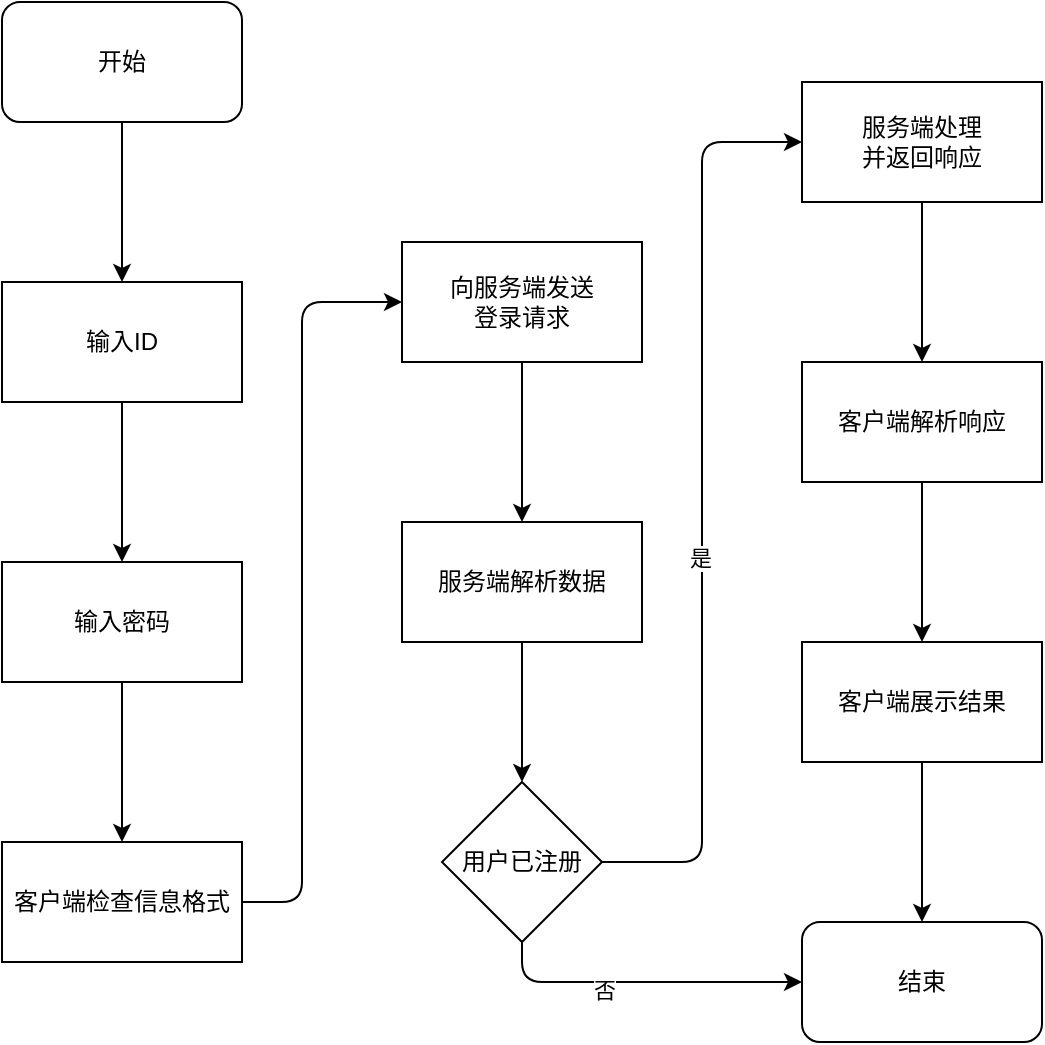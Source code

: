 <mxfile>
    <diagram name="第 1 页" id="oVFJMWNDhLeTLdciBzTI">
        <mxGraphModel dx="1097" dy="771" grid="1" gridSize="10" guides="1" tooltips="1" connect="1" arrows="1" fold="1" page="1" pageScale="1" pageWidth="827" pageHeight="1169" math="0" shadow="0">
            <root>
                <mxCell id="XVc0D8FL1i5FkF4xpdXy-0"/>
                <mxCell id="XVc0D8FL1i5FkF4xpdXy-1" parent="XVc0D8FL1i5FkF4xpdXy-0"/>
                <mxCell id="XVc0D8FL1i5FkF4xpdXy-2" style="edgeStyle=none;html=1;exitX=0.5;exitY=1;exitDx=0;exitDy=0;entryX=0.5;entryY=0;entryDx=0;entryDy=0;" parent="XVc0D8FL1i5FkF4xpdXy-1" source="XVc0D8FL1i5FkF4xpdXy-3" target="XVc0D8FL1i5FkF4xpdXy-5" edge="1">
                    <mxGeometry relative="1" as="geometry"/>
                </mxCell>
                <mxCell id="XVc0D8FL1i5FkF4xpdXy-3" value="开始" style="rounded=1;whiteSpace=wrap;html=1;" parent="XVc0D8FL1i5FkF4xpdXy-1" vertex="1">
                    <mxGeometry x="70" y="80" width="120" height="60" as="geometry"/>
                </mxCell>
                <mxCell id="XVc0D8FL1i5FkF4xpdXy-4" value="" style="edgeStyle=none;html=1;" parent="XVc0D8FL1i5FkF4xpdXy-1" source="XVc0D8FL1i5FkF4xpdXy-5" target="XVc0D8FL1i5FkF4xpdXy-7" edge="1">
                    <mxGeometry relative="1" as="geometry"/>
                </mxCell>
                <mxCell id="XVc0D8FL1i5FkF4xpdXy-5" value="输入ID" style="rounded=0;whiteSpace=wrap;html=1;" parent="XVc0D8FL1i5FkF4xpdXy-1" vertex="1">
                    <mxGeometry x="70" y="220" width="120" height="60" as="geometry"/>
                </mxCell>
                <mxCell id="XVc0D8FL1i5FkF4xpdXy-6" value="" style="edgeStyle=none;html=1;" parent="XVc0D8FL1i5FkF4xpdXy-1" source="XVc0D8FL1i5FkF4xpdXy-7" target="XVc0D8FL1i5FkF4xpdXy-9" edge="1">
                    <mxGeometry relative="1" as="geometry"/>
                </mxCell>
                <mxCell id="XVc0D8FL1i5FkF4xpdXy-7" value="输入密码" style="whiteSpace=wrap;html=1;rounded=0;" parent="XVc0D8FL1i5FkF4xpdXy-1" vertex="1">
                    <mxGeometry x="70" y="360" width="120" height="60" as="geometry"/>
                </mxCell>
                <mxCell id="HHEykTgH1VlGGurRxkqD-0" style="edgeStyle=none;html=1;exitX=1;exitY=0.5;exitDx=0;exitDy=0;entryX=0;entryY=0.5;entryDx=0;entryDy=0;" parent="XVc0D8FL1i5FkF4xpdXy-1" source="XVc0D8FL1i5FkF4xpdXy-9" target="XVc0D8FL1i5FkF4xpdXy-15" edge="1">
                    <mxGeometry relative="1" as="geometry">
                        <mxPoint x="260" y="190" as="targetPoint"/>
                        <Array as="points">
                            <mxPoint x="220" y="530"/>
                            <mxPoint x="220" y="330"/>
                            <mxPoint x="220" y="230"/>
                        </Array>
                    </mxGeometry>
                </mxCell>
                <mxCell id="XVc0D8FL1i5FkF4xpdXy-9" value="客户端检查信息格式" style="whiteSpace=wrap;html=1;rounded=0;" parent="XVc0D8FL1i5FkF4xpdXy-1" vertex="1">
                    <mxGeometry x="70" y="500" width="120" height="60" as="geometry"/>
                </mxCell>
                <mxCell id="XVc0D8FL1i5FkF4xpdXy-14" value="" style="edgeStyle=none;html=1;" parent="XVc0D8FL1i5FkF4xpdXy-1" source="XVc0D8FL1i5FkF4xpdXy-15" target="XVc0D8FL1i5FkF4xpdXy-17" edge="1">
                    <mxGeometry relative="1" as="geometry"/>
                </mxCell>
                <mxCell id="XVc0D8FL1i5FkF4xpdXy-15" value="向服务端发送&lt;br&gt;登录请求" style="whiteSpace=wrap;html=1;rounded=0;" parent="XVc0D8FL1i5FkF4xpdXy-1" vertex="1">
                    <mxGeometry x="270" y="200" width="120" height="60" as="geometry"/>
                </mxCell>
                <mxCell id="XVc0D8FL1i5FkF4xpdXy-16" value="" style="edgeStyle=none;html=1;" parent="XVc0D8FL1i5FkF4xpdXy-1" source="XVc0D8FL1i5FkF4xpdXy-17" target="XVc0D8FL1i5FkF4xpdXy-22" edge="1">
                    <mxGeometry relative="1" as="geometry"/>
                </mxCell>
                <mxCell id="XVc0D8FL1i5FkF4xpdXy-17" value="服务端解析数据" style="whiteSpace=wrap;html=1;rounded=0;" parent="XVc0D8FL1i5FkF4xpdXy-1" vertex="1">
                    <mxGeometry x="270" y="340" width="120" height="60" as="geometry"/>
                </mxCell>
                <mxCell id="XVc0D8FL1i5FkF4xpdXy-18" value="" style="edgeStyle=none;html=1;" parent="XVc0D8FL1i5FkF4xpdXy-1" source="XVc0D8FL1i5FkF4xpdXy-22" target="XVc0D8FL1i5FkF4xpdXy-24" edge="1">
                    <mxGeometry relative="1" as="geometry">
                        <Array as="points">
                            <mxPoint x="420" y="510"/>
                            <mxPoint x="420" y="150"/>
                        </Array>
                    </mxGeometry>
                </mxCell>
                <mxCell id="XVc0D8FL1i5FkF4xpdXy-19" value="是" style="edgeLabel;html=1;align=center;verticalAlign=middle;resizable=0;points=[];" parent="XVc0D8FL1i5FkF4xpdXy-18" vertex="1" connectable="0">
                    <mxGeometry x="-0.119" y="1" relative="1" as="geometry">
                        <mxPoint as="offset"/>
                    </mxGeometry>
                </mxCell>
                <mxCell id="XVc0D8FL1i5FkF4xpdXy-20" style="edgeStyle=none;html=1;exitX=0.5;exitY=1;exitDx=0;exitDy=0;entryX=0;entryY=0.5;entryDx=0;entryDy=0;" parent="XVc0D8FL1i5FkF4xpdXy-1" source="XVc0D8FL1i5FkF4xpdXy-22" target="XVc0D8FL1i5FkF4xpdXy-29" edge="1">
                    <mxGeometry relative="1" as="geometry">
                        <Array as="points">
                            <mxPoint x="330" y="570"/>
                        </Array>
                    </mxGeometry>
                </mxCell>
                <mxCell id="XVc0D8FL1i5FkF4xpdXy-21" value="否" style="edgeLabel;html=1;align=center;verticalAlign=middle;resizable=0;points=[];" parent="XVc0D8FL1i5FkF4xpdXy-20" vertex="1" connectable="0">
                    <mxGeometry x="-0.237" y="-4" relative="1" as="geometry">
                        <mxPoint as="offset"/>
                    </mxGeometry>
                </mxCell>
                <mxCell id="XVc0D8FL1i5FkF4xpdXy-22" value="用户已注册" style="rhombus;whiteSpace=wrap;html=1;rounded=0;" parent="XVc0D8FL1i5FkF4xpdXy-1" vertex="1">
                    <mxGeometry x="290" y="470" width="80" height="80" as="geometry"/>
                </mxCell>
                <mxCell id="XVc0D8FL1i5FkF4xpdXy-23" value="" style="edgeStyle=none;html=1;" parent="XVc0D8FL1i5FkF4xpdXy-1" source="XVc0D8FL1i5FkF4xpdXy-24" target="XVc0D8FL1i5FkF4xpdXy-26" edge="1">
                    <mxGeometry relative="1" as="geometry"/>
                </mxCell>
                <mxCell id="XVc0D8FL1i5FkF4xpdXy-24" value="服务端处理&lt;br&gt;并返回响应" style="whiteSpace=wrap;html=1;rounded=0;" parent="XVc0D8FL1i5FkF4xpdXy-1" vertex="1">
                    <mxGeometry x="470" y="120" width="120" height="60" as="geometry"/>
                </mxCell>
                <mxCell id="XVc0D8FL1i5FkF4xpdXy-25" value="" style="edgeStyle=none;html=1;" parent="XVc0D8FL1i5FkF4xpdXy-1" source="XVc0D8FL1i5FkF4xpdXy-26" target="XVc0D8FL1i5FkF4xpdXy-28" edge="1">
                    <mxGeometry relative="1" as="geometry"/>
                </mxCell>
                <mxCell id="XVc0D8FL1i5FkF4xpdXy-26" value="客户端解析响应" style="whiteSpace=wrap;html=1;rounded=0;" parent="XVc0D8FL1i5FkF4xpdXy-1" vertex="1">
                    <mxGeometry x="470" y="260" width="120" height="60" as="geometry"/>
                </mxCell>
                <mxCell id="XVc0D8FL1i5FkF4xpdXy-27" style="edgeStyle=none;html=1;exitX=0.5;exitY=1;exitDx=0;exitDy=0;entryX=0.5;entryY=0;entryDx=0;entryDy=0;" parent="XVc0D8FL1i5FkF4xpdXy-1" source="XVc0D8FL1i5FkF4xpdXy-28" target="XVc0D8FL1i5FkF4xpdXy-29" edge="1">
                    <mxGeometry relative="1" as="geometry"/>
                </mxCell>
                <mxCell id="XVc0D8FL1i5FkF4xpdXy-28" value="客户端展示结果" style="whiteSpace=wrap;html=1;rounded=0;" parent="XVc0D8FL1i5FkF4xpdXy-1" vertex="1">
                    <mxGeometry x="470" y="400" width="120" height="60" as="geometry"/>
                </mxCell>
                <mxCell id="XVc0D8FL1i5FkF4xpdXy-29" value="结束" style="rounded=1;whiteSpace=wrap;html=1;" parent="XVc0D8FL1i5FkF4xpdXy-1" vertex="1">
                    <mxGeometry x="470" y="540" width="120" height="60" as="geometry"/>
                </mxCell>
            </root>
        </mxGraphModel>
    </diagram>
</mxfile>